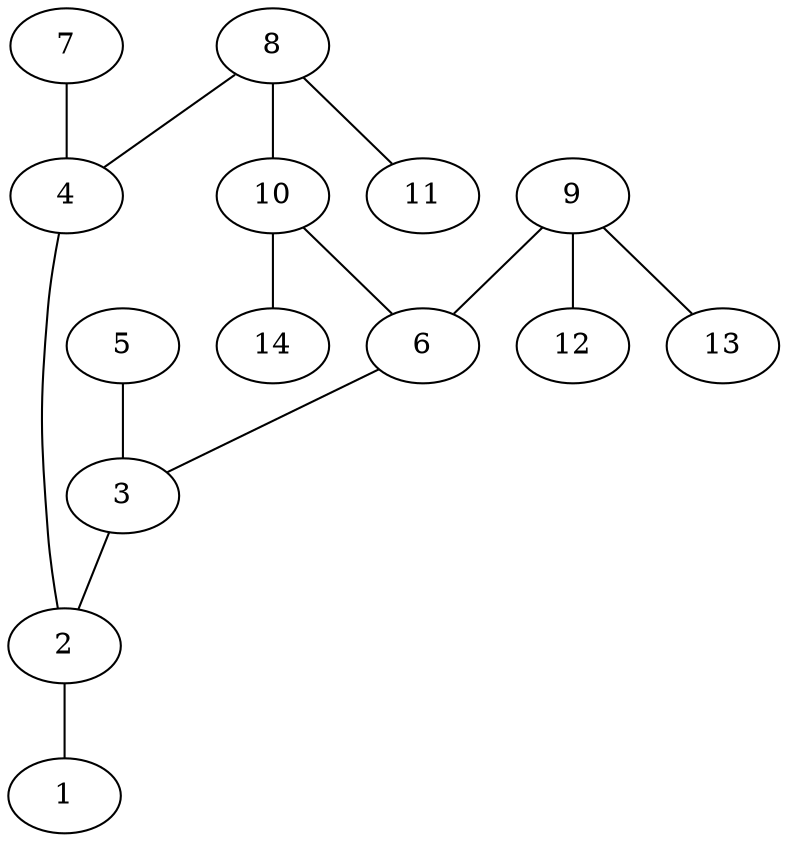 graph molecule_3756 {
	1	 [chem=Cl];
	2	 [chem=C];
	2 -- 1	 [valence=1];
	3	 [chem=C];
	3 -- 2	 [valence=2];
	4	 [chem=C];
	4 -- 2	 [valence=1];
	5	 [chem=Cl];
	5 -- 3	 [valence=1];
	6	 [chem=C];
	6 -- 3	 [valence=1];
	7	 [chem=Cl];
	7 -- 4	 [valence=1];
	8	 [chem=C];
	8 -- 4	 [valence=2];
	10	 [chem=C];
	8 -- 10	 [valence=1];
	11	 [chem=H];
	8 -- 11	 [valence=1];
	9	 [chem=N];
	9 -- 6	 [valence=1];
	12	 [chem=H];
	9 -- 12	 [valence=1];
	13	 [chem=H];
	9 -- 13	 [valence=1];
	10 -- 6	 [valence=2];
	14	 [chem=H];
	10 -- 14	 [valence=1];
}
